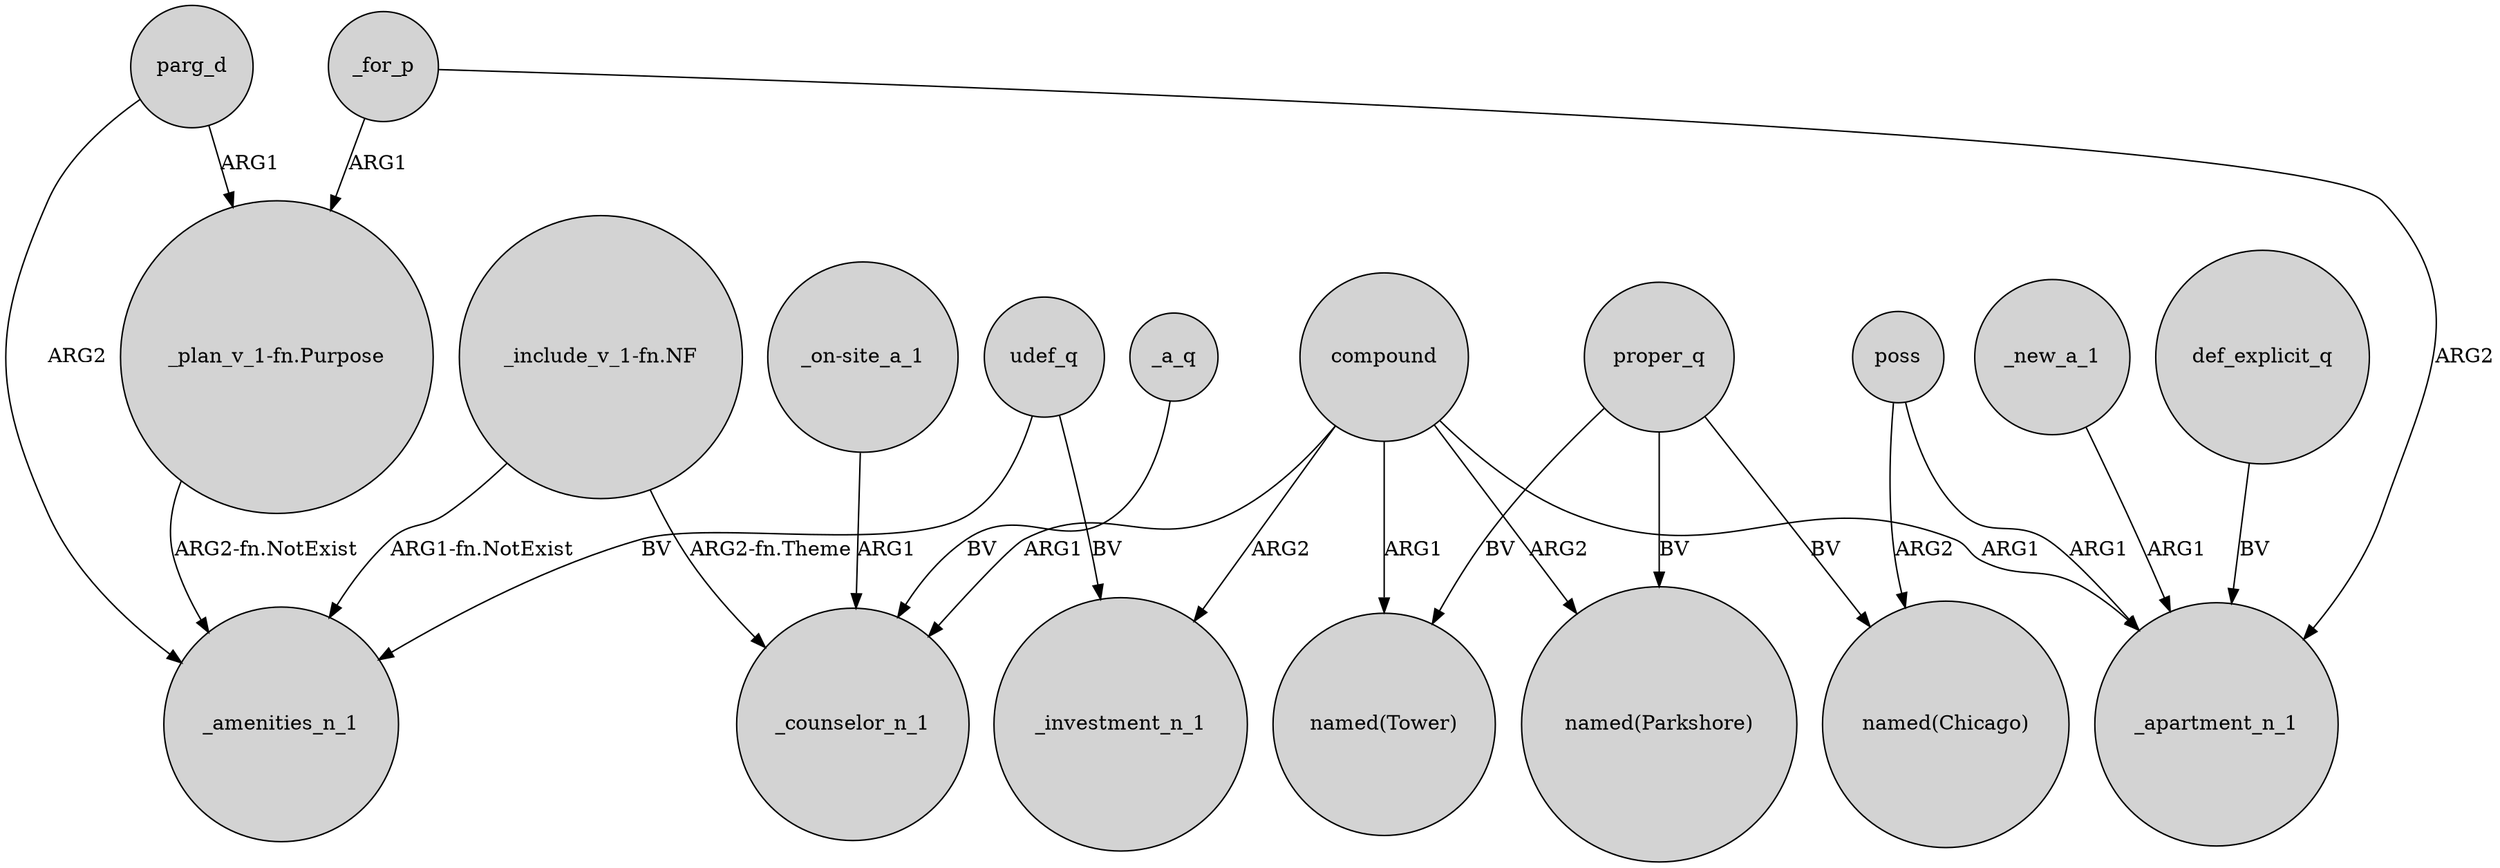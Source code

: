digraph {
	node [shape=circle style=filled]
	"_plan_v_1-fn.Purpose" -> _amenities_n_1 [label="ARG2-fn.NotExist"]
	compound -> _counselor_n_1 [label=ARG1]
	"_on-site_a_1" -> _counselor_n_1 [label=ARG1]
	compound -> "named(Parkshore)" [label=ARG2]
	"_include_v_1-fn.NF" -> _counselor_n_1 [label="ARG2-fn.Theme"]
	compound -> _investment_n_1 [label=ARG2]
	_new_a_1 -> _apartment_n_1 [label=ARG1]
	udef_q -> _amenities_n_1 [label=BV]
	compound -> "named(Tower)" [label=ARG1]
	proper_q -> "named(Tower)" [label=BV]
	poss -> "named(Chicago)" [label=ARG2]
	_for_p -> "_plan_v_1-fn.Purpose" [label=ARG1]
	"_include_v_1-fn.NF" -> _amenities_n_1 [label="ARG1-fn.NotExist"]
	parg_d -> "_plan_v_1-fn.Purpose" [label=ARG1]
	proper_q -> "named(Parkshore)" [label=BV]
	parg_d -> _amenities_n_1 [label=ARG2]
	udef_q -> _investment_n_1 [label=BV]
	_for_p -> _apartment_n_1 [label=ARG2]
	compound -> _apartment_n_1 [label=ARG1]
	poss -> _apartment_n_1 [label=ARG1]
	def_explicit_q -> _apartment_n_1 [label=BV]
	proper_q -> "named(Chicago)" [label=BV]
	_a_q -> _counselor_n_1 [label=BV]
}
